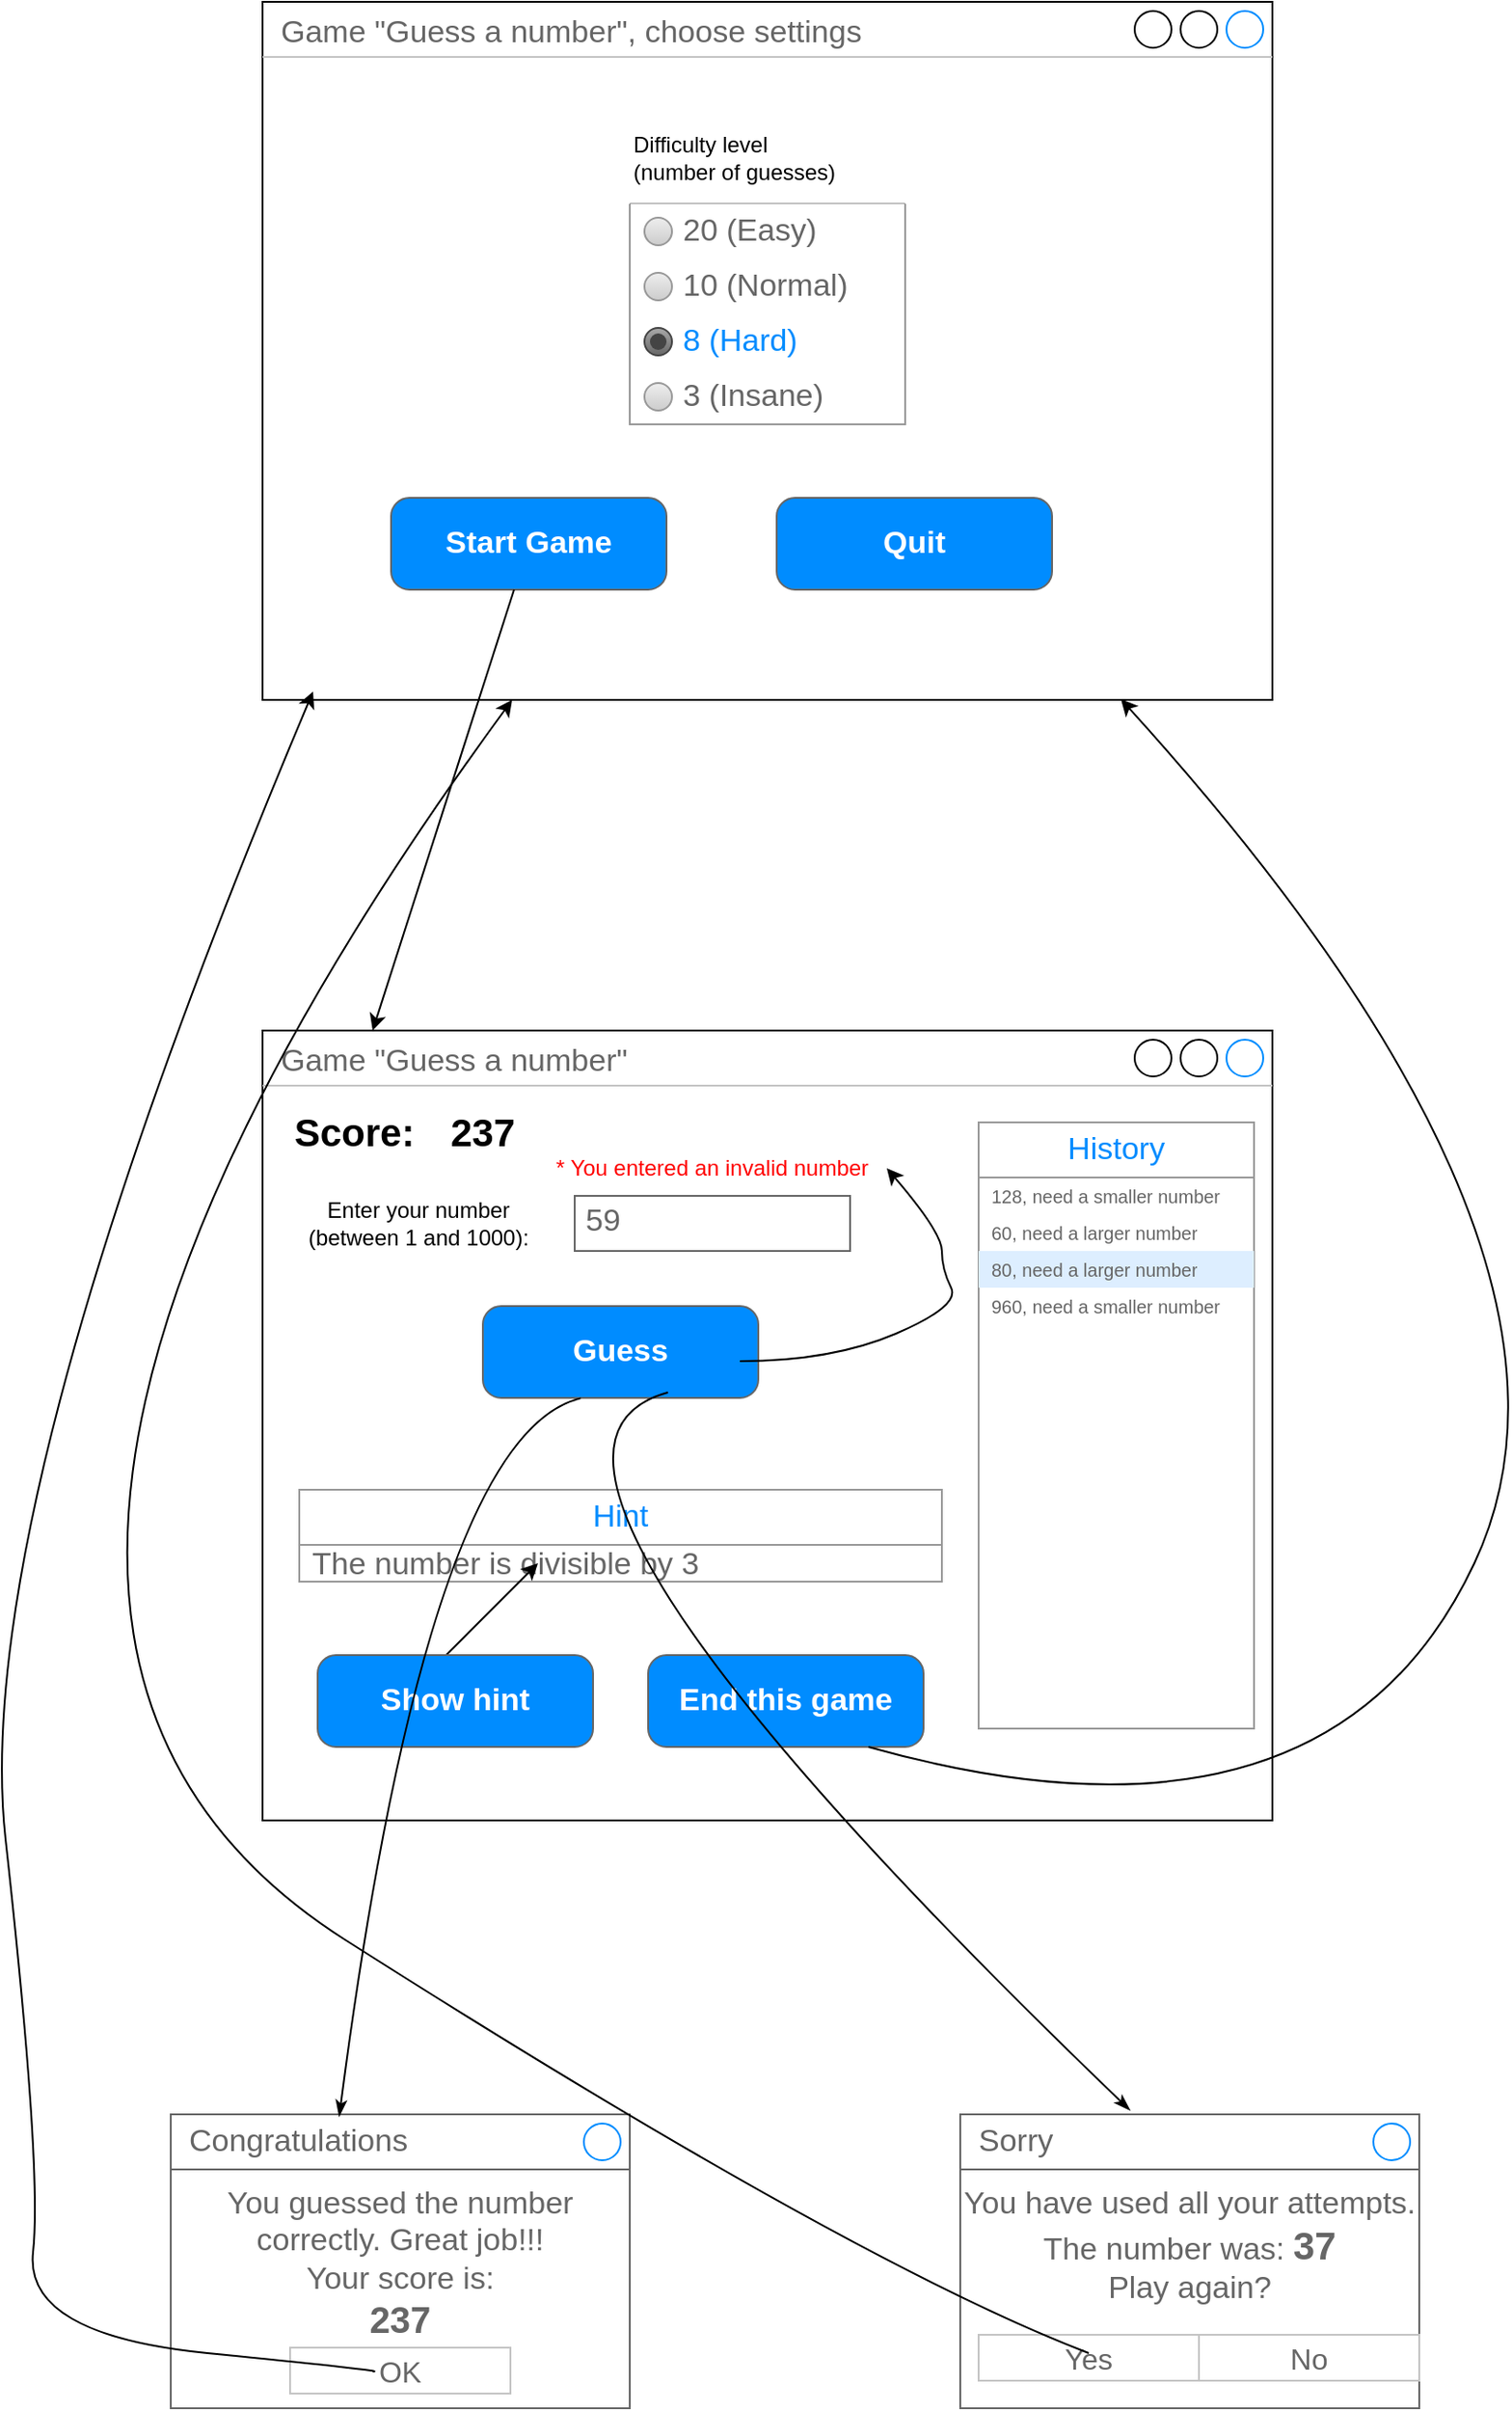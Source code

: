 <mxfile version="24.9.1">
  <diagram name="Page-1" id="Rk88EJ43HZCY3K24_Sjz">
    <mxGraphModel dx="1195" dy="1743" grid="1" gridSize="10" guides="1" tooltips="1" connect="1" arrows="1" fold="1" page="1" pageScale="1" pageWidth="850" pageHeight="1100" math="0" shadow="0">
      <root>
        <mxCell id="0" />
        <mxCell id="1" parent="0" />
        <mxCell id="YvLoKTP2tIBKR_lVpO8Z-1" value="Game &quot;Guess a number&quot;" style="strokeWidth=1;shadow=0;dashed=0;align=center;html=1;shape=mxgraph.mockup.containers.window;align=left;verticalAlign=top;spacingLeft=8;strokeColor2=#008cff;strokeColor3=#c4c4c4;fontColor=#666666;mainText=;fontSize=17;labelBackgroundColor=none;whiteSpace=wrap;" vertex="1" parent="1">
          <mxGeometry x="160" y="160" width="550" height="430" as="geometry" />
        </mxCell>
        <mxCell id="YvLoKTP2tIBKR_lVpO8Z-2" value="Guess" style="strokeWidth=1;shadow=0;dashed=0;align=center;html=1;shape=mxgraph.mockup.buttons.button;strokeColor=#666666;fontColor=#ffffff;mainText=;buttonStyle=round;fontSize=17;fontStyle=1;fillColor=#008cff;whiteSpace=wrap;" vertex="1" parent="1">
          <mxGeometry x="280" y="310" width="150" height="50" as="geometry" />
        </mxCell>
        <mxCell id="YvLoKTP2tIBKR_lVpO8Z-13" value="59" style="strokeWidth=1;shadow=0;dashed=0;align=center;html=1;shape=mxgraph.mockup.text.textBox;fontColor=#666666;align=left;fontSize=17;spacingLeft=4;spacingTop=-3;whiteSpace=wrap;strokeColor=#666666;mainText=" vertex="1" parent="1">
          <mxGeometry x="330" y="250" width="150" height="30" as="geometry" />
        </mxCell>
        <mxCell id="YvLoKTP2tIBKR_lVpO8Z-14" value="Enter your number (between 1 and 1000):" style="text;html=1;align=center;verticalAlign=middle;whiteSpace=wrap;rounded=0;" vertex="1" parent="1">
          <mxGeometry x="180" y="250" width="130" height="30" as="geometry" />
        </mxCell>
        <mxCell id="YvLoKTP2tIBKR_lVpO8Z-19" value="History" style="swimlane;strokeColor=#999999;swimlaneFillColor=#FFFFFF;fillColor=#ffffff;fontColor=#008CFF;fontStyle=0;childLayout=stackLayout;horizontal=1;startSize=30;horizontalStack=0;resizeParent=1;resizeParentMax=0;resizeLast=0;collapsible=0;marginBottom=0;whiteSpace=wrap;html=1;fontSize=17;" vertex="1" parent="1">
          <mxGeometry x="550" y="210" width="150" height="330" as="geometry" />
        </mxCell>
        <mxCell id="YvLoKTP2tIBKR_lVpO8Z-20" value="128, need a smaller number" style="text;spacing=0;strokeColor=none;align=left;verticalAlign=middle;spacingLeft=7;spacingRight=10;overflow=hidden;points=[[0,0.5],[1,0.5]];portConstraint=eastwest;rotatable=0;whiteSpace=wrap;html=1;fillColor=none;fontColor=#666666;fontSize=10;" vertex="1" parent="YvLoKTP2tIBKR_lVpO8Z-19">
          <mxGeometry y="30" width="150" height="20" as="geometry" />
        </mxCell>
        <mxCell id="YvLoKTP2tIBKR_lVpO8Z-21" value="60, need a larger number" style="text;spacing=0;strokeColor=none;align=left;verticalAlign=middle;spacingLeft=7;spacingRight=10;overflow=hidden;points=[[0,0.5],[1,0.5]];portConstraint=eastwest;rotatable=0;whiteSpace=wrap;html=1;rSize=5;fillColor=none;fontColor=#666666;fontSize=10;" vertex="1" parent="YvLoKTP2tIBKR_lVpO8Z-19">
          <mxGeometry y="50" width="150" height="20" as="geometry" />
        </mxCell>
        <mxCell id="YvLoKTP2tIBKR_lVpO8Z-22" value="80, need a larger number" style="text;spacing=0;strokeColor=none;align=left;verticalAlign=middle;spacingLeft=7;spacingRight=10;overflow=hidden;points=[[0,0.5],[1,0.5]];portConstraint=eastwest;rotatable=0;whiteSpace=wrap;html=1;rSize=5;fillColor=#DDEEFF;fontColor=#666666;fontSize=10;" vertex="1" parent="YvLoKTP2tIBKR_lVpO8Z-19">
          <mxGeometry y="70" width="150" height="20" as="geometry" />
        </mxCell>
        <mxCell id="YvLoKTP2tIBKR_lVpO8Z-23" value="960, need a smaller number" style="text;spacing=0;strokeColor=none;align=left;verticalAlign=middle;spacingLeft=7;spacingRight=10;overflow=hidden;points=[[0,0.5],[1,0.5]];portConstraint=eastwest;rotatable=0;whiteSpace=wrap;html=1;fillColor=none;fontColor=#666666;fontSize=10;" vertex="1" parent="YvLoKTP2tIBKR_lVpO8Z-19">
          <mxGeometry y="90" width="150" height="20" as="geometry" />
        </mxCell>
        <mxCell id="YvLoKTP2tIBKR_lVpO8Z-24" value="" style="text;spacing=0;strokeColor=none;align=left;verticalAlign=middle;spacingLeft=7;spacingRight=10;overflow=hidden;points=[[0,0.5],[1,0.5]];portConstraint=eastwest;rotatable=0;whiteSpace=wrap;html=1;fillColor=none;fontColor=#666666;fontSize=17;" vertex="1" parent="YvLoKTP2tIBKR_lVpO8Z-19">
          <mxGeometry y="110" width="150" height="220" as="geometry" />
        </mxCell>
        <mxCell id="YvLoKTP2tIBKR_lVpO8Z-25" value="Hint" style="swimlane;strokeColor=#999999;swimlaneFillColor=#FFFFFF;fillColor=#ffffff;fontColor=#008CFF;fontStyle=0;childLayout=stackLayout;horizontal=1;startSize=30;horizontalStack=0;resizeParent=1;resizeParentMax=0;resizeLast=0;collapsible=0;marginBottom=0;whiteSpace=wrap;html=1;fontSize=17;" vertex="1" parent="1">
          <mxGeometry x="180" y="410" width="350" height="50" as="geometry" />
        </mxCell>
        <mxCell id="YvLoKTP2tIBKR_lVpO8Z-26" value="The number is divisible by 3" style="text;spacing=0;strokeColor=none;align=left;verticalAlign=middle;spacingLeft=7;spacingRight=10;overflow=hidden;points=[[0,0.5],[1,0.5]];portConstraint=eastwest;rotatable=0;whiteSpace=wrap;html=1;fillColor=none;fontColor=#666666;fontSize=17;" vertex="1" parent="YvLoKTP2tIBKR_lVpO8Z-25">
          <mxGeometry y="30" width="350" height="20" as="geometry" />
        </mxCell>
        <mxCell id="YvLoKTP2tIBKR_lVpO8Z-51" value="" style="endArrow=classic;html=1;rounded=0;" edge="1" parent="YvLoKTP2tIBKR_lVpO8Z-25">
          <mxGeometry width="50" height="50" relative="1" as="geometry">
            <mxPoint x="80" y="90" as="sourcePoint" />
            <mxPoint x="130" y="40" as="targetPoint" />
          </mxGeometry>
        </mxCell>
        <mxCell id="YvLoKTP2tIBKR_lVpO8Z-33" value="Game &quot;Guess a number&quot;, choose settings" style="strokeWidth=1;shadow=0;dashed=0;align=center;html=1;shape=mxgraph.mockup.containers.window;align=left;verticalAlign=top;spacingLeft=8;strokeColor2=#008cff;strokeColor3=#c4c4c4;fontColor=#666666;mainText=;fontSize=17;labelBackgroundColor=none;whiteSpace=wrap;" vertex="1" parent="1">
          <mxGeometry x="160" y="-400" width="550" height="380" as="geometry" />
        </mxCell>
        <mxCell id="YvLoKTP2tIBKR_lVpO8Z-31" value="Show hint" style="strokeWidth=1;shadow=0;dashed=0;align=center;html=1;shape=mxgraph.mockup.buttons.button;strokeColor=#666666;fontColor=#ffffff;mainText=;buttonStyle=round;fontSize=17;fontStyle=1;fillColor=#008cff;whiteSpace=wrap;" vertex="1" parent="1">
          <mxGeometry x="190" y="500" width="150" height="50" as="geometry" />
        </mxCell>
        <mxCell id="YvLoKTP2tIBKR_lVpO8Z-34" value="" style="swimlane;strokeColor=#999999;swimlaneFillColor=#FFFFFF;fillColor=#ffffff;fontColor=#666666;fontStyle=0;childLayout=stackLayout;horizontal=1;startSize=0;horizontalStack=0;resizeParent=1;resizeParentMax=0;resizeLast=0;collapsible=0;marginBottom=0;whiteSpace=wrap;html=1;" vertex="1" parent="1">
          <mxGeometry x="360" y="-290" width="150" height="120" as="geometry" />
        </mxCell>
        <mxCell id="YvLoKTP2tIBKR_lVpO8Z-35" value="20 (Easy)" style="text;strokeColor=none;align=left;verticalAlign=middle;spacingLeft=27;spacingRight=10;overflow=hidden;points=[[0,0.5],[1,0.5]];portConstraint=eastwest;rotatable=0;whiteSpace=wrap;html=1;fillColor=none;fontColor=inherit;fontSize=17;" vertex="1" parent="YvLoKTP2tIBKR_lVpO8Z-34">
          <mxGeometry width="150" height="30" as="geometry" />
        </mxCell>
        <mxCell id="YvLoKTP2tIBKR_lVpO8Z-36" value="" style="shape=ellipse;resizable=0;fillColor=#EEEEEE;strokeColor=#999999;gradientColor=#cccccc;html=1;" vertex="1" parent="YvLoKTP2tIBKR_lVpO8Z-35">
          <mxGeometry y="0.5" width="15" height="15" relative="1" as="geometry">
            <mxPoint x="8" y="-7.5" as="offset" />
          </mxGeometry>
        </mxCell>
        <mxCell id="YvLoKTP2tIBKR_lVpO8Z-37" value="10 (Normal)" style="text;strokeColor=none;align=left;verticalAlign=middle;spacingLeft=27;spacingRight=10;overflow=hidden;points=[[0,0.5],[1,0.5]];portConstraint=eastwest;rotatable=0;whiteSpace=wrap;html=1;rSize=5;fillColor=none;fontColor=inherit;fontSize=17;" vertex="1" parent="YvLoKTP2tIBKR_lVpO8Z-34">
          <mxGeometry y="30" width="150" height="30" as="geometry" />
        </mxCell>
        <mxCell id="YvLoKTP2tIBKR_lVpO8Z-38" value="" style="shape=ellipse;resizable=0;fillColor=#EEEEEE;strokeColor=#999999;gradientColor=#cccccc;html=1;" vertex="1" parent="YvLoKTP2tIBKR_lVpO8Z-37">
          <mxGeometry y="0.5" width="15" height="15" relative="1" as="geometry">
            <mxPoint x="8" y="-7.5" as="offset" />
          </mxGeometry>
        </mxCell>
        <mxCell id="YvLoKTP2tIBKR_lVpO8Z-39" value="8 (Hard)" style="text;strokeColor=none;align=left;verticalAlign=middle;spacingLeft=27;spacingRight=10;overflow=hidden;points=[[0,0.5],[1,0.5]];portConstraint=eastwest;rotatable=0;whiteSpace=wrap;html=1;rSize=5;fillColor=none;fontColor=#008CFF;fontSize=17;" vertex="1" parent="YvLoKTP2tIBKR_lVpO8Z-34">
          <mxGeometry y="60" width="150" height="30" as="geometry" />
        </mxCell>
        <mxCell id="YvLoKTP2tIBKR_lVpO8Z-40" value="" style="shape=ellipse;resizable=0;fillColor=#AAAAAA;gradientColor=#666666;strokeColor=#444444;html=1;" vertex="1" parent="YvLoKTP2tIBKR_lVpO8Z-39">
          <mxGeometry y="0.5" width="15" height="15" relative="1" as="geometry">
            <mxPoint x="8" y="-7.5" as="offset" />
          </mxGeometry>
        </mxCell>
        <mxCell id="YvLoKTP2tIBKR_lVpO8Z-41" value="" style="shape=ellipse;resizable=0;fillColor=#444444;strokeColor=none;html=1;" vertex="1" parent="YvLoKTP2tIBKR_lVpO8Z-40">
          <mxGeometry x="0.2" y="0.2" width="9" height="9" relative="1" as="geometry" />
        </mxCell>
        <mxCell id="YvLoKTP2tIBKR_lVpO8Z-42" value="3 (Insane)" style="text;strokeColor=none;align=left;verticalAlign=middle;spacingLeft=27;spacingRight=10;overflow=hidden;points=[[0,0.5],[1,0.5]];portConstraint=eastwest;rotatable=0;whiteSpace=wrap;html=1;fillColor=none;fontColor=inherit;fontSize=17;" vertex="1" parent="YvLoKTP2tIBKR_lVpO8Z-34">
          <mxGeometry y="90" width="150" height="30" as="geometry" />
        </mxCell>
        <mxCell id="YvLoKTP2tIBKR_lVpO8Z-43" value="" style="shape=ellipse;resizable=0;fillColor=#EEEEEE;strokeColor=#999999;gradientColor=#cccccc;html=1;" vertex="1" parent="YvLoKTP2tIBKR_lVpO8Z-42">
          <mxGeometry y="0.5" width="15" height="15" relative="1" as="geometry">
            <mxPoint x="8" y="-7.5" as="offset" />
          </mxGeometry>
        </mxCell>
        <mxCell id="YvLoKTP2tIBKR_lVpO8Z-44" value="Difficulty level (number of guesses)" style="text;html=1;align=left;verticalAlign=middle;whiteSpace=wrap;rounded=0;" vertex="1" parent="1">
          <mxGeometry x="360" y="-330" width="120" height="30" as="geometry" />
        </mxCell>
        <mxCell id="YvLoKTP2tIBKR_lVpO8Z-45" value="Start Game" style="strokeWidth=1;shadow=0;dashed=0;align=center;html=1;shape=mxgraph.mockup.buttons.button;strokeColor=#666666;fontColor=#ffffff;mainText=;buttonStyle=round;fontSize=17;fontStyle=1;fillColor=#008cff;whiteSpace=wrap;" vertex="1" parent="1">
          <mxGeometry x="230" y="-130" width="150" height="50" as="geometry" />
        </mxCell>
        <mxCell id="YvLoKTP2tIBKR_lVpO8Z-47" value="" style="endArrow=classic;html=1;rounded=0;entryX=0.109;entryY=0;entryDx=0;entryDy=0;entryPerimeter=0;" edge="1" parent="1" source="YvLoKTP2tIBKR_lVpO8Z-45" target="YvLoKTP2tIBKR_lVpO8Z-1">
          <mxGeometry width="50" height="50" relative="1" as="geometry">
            <mxPoint x="380" y="-80" as="sourcePoint" />
            <mxPoint x="430" y="-130" as="targetPoint" />
          </mxGeometry>
        </mxCell>
        <mxCell id="YvLoKTP2tIBKR_lVpO8Z-48" value="Quit" style="strokeWidth=1;shadow=0;dashed=0;align=center;html=1;shape=mxgraph.mockup.buttons.button;strokeColor=#666666;fontColor=#ffffff;mainText=;buttonStyle=round;fontSize=17;fontStyle=1;fillColor=#008cff;whiteSpace=wrap;" vertex="1" parent="1">
          <mxGeometry x="440" y="-130" width="150" height="50" as="geometry" />
        </mxCell>
        <mxCell id="YvLoKTP2tIBKR_lVpO8Z-49" value="End this game" style="strokeWidth=1;shadow=0;dashed=0;align=center;html=1;shape=mxgraph.mockup.buttons.button;strokeColor=#666666;fontColor=#ffffff;mainText=;buttonStyle=round;fontSize=17;fontStyle=1;fillColor=#008cff;whiteSpace=wrap;" vertex="1" parent="1">
          <mxGeometry x="370" y="500" width="150" height="50" as="geometry" />
        </mxCell>
        <mxCell id="YvLoKTP2tIBKR_lVpO8Z-50" value="" style="curved=1;endArrow=classic;html=1;rounded=0;entryX=0.85;entryY=0.999;entryDx=0;entryDy=0;entryPerimeter=0;" edge="1" parent="1" source="YvLoKTP2tIBKR_lVpO8Z-49" target="YvLoKTP2tIBKR_lVpO8Z-33">
          <mxGeometry width="50" height="50" relative="1" as="geometry">
            <mxPoint x="440" y="550" as="sourcePoint" />
            <mxPoint x="490" y="500" as="targetPoint" />
            <Array as="points">
              <mxPoint x="490" y="550" />
              <mxPoint x="740" y="620" />
              <mxPoint x="900" y="280" />
            </Array>
          </mxGeometry>
        </mxCell>
        <mxCell id="YvLoKTP2tIBKR_lVpO8Z-52" value="&lt;b&gt;&lt;font style=&quot;font-size: 21px;&quot;&gt;Score:&lt;/font&gt;&lt;/b&gt;" style="text;html=1;align=center;verticalAlign=middle;whiteSpace=wrap;rounded=0;" vertex="1" parent="1">
          <mxGeometry x="180" y="200" width="60" height="30" as="geometry" />
        </mxCell>
        <mxCell id="YvLoKTP2tIBKR_lVpO8Z-53" value="&lt;b&gt;&lt;font style=&quot;font-size: 21px;&quot;&gt;237&lt;/font&gt;&lt;/b&gt;" style="text;html=1;align=center;verticalAlign=middle;whiteSpace=wrap;rounded=0;" vertex="1" parent="1">
          <mxGeometry x="250" y="200" width="60" height="30" as="geometry" />
        </mxCell>
        <mxCell id="YvLoKTP2tIBKR_lVpO8Z-54" value="You guessed the number correctly. Great job!!!&lt;br&gt;Your score is:&lt;div&gt;&lt;b&gt;&lt;font style=&quot;font-size: 20px;&quot;&gt;237&lt;/font&gt;&lt;/b&gt;&lt;/div&gt;" style="strokeWidth=1;shadow=0;dashed=0;align=center;html=1;shape=mxgraph.mockup.containers.rrect;rSize=0;strokeColor=#666666;fontColor=#666666;fontSize=17;verticalAlign=top;whiteSpace=wrap;fillColor=#ffffff;spacingTop=32;" vertex="1" parent="1">
          <mxGeometry x="110" y="750" width="250" height="160" as="geometry" />
        </mxCell>
        <mxCell id="YvLoKTP2tIBKR_lVpO8Z-55" value="Congratulations" style="strokeWidth=1;shadow=0;dashed=0;align=center;html=1;shape=mxgraph.mockup.containers.rrect;rSize=0;fontSize=17;fontColor=#666666;strokeColor=#666666;align=left;spacingLeft=8;fillColor=#ffffff;resizeWidth=1;whiteSpace=wrap;" vertex="1" parent="YvLoKTP2tIBKR_lVpO8Z-54">
          <mxGeometry width="250" height="30" relative="1" as="geometry" />
        </mxCell>
        <mxCell id="YvLoKTP2tIBKR_lVpO8Z-56" value="" style="shape=ellipse;strokeColor=#008cff;resizable=0;fillColor=none;html=1;" vertex="1" parent="YvLoKTP2tIBKR_lVpO8Z-55">
          <mxGeometry x="1" y="0.5" width="20" height="20" relative="1" as="geometry">
            <mxPoint x="-25" y="-10" as="offset" />
          </mxGeometry>
        </mxCell>
        <mxCell id="YvLoKTP2tIBKR_lVpO8Z-57" value="OK" style="strokeWidth=1;shadow=0;dashed=0;align=center;html=1;shape=mxgraph.mockup.containers.rrect;rSize=0;fontSize=16;fontColor=#666666;strokeColor=#c4c4c4;resizable=0;whiteSpace=wrap;fillColor=#ffffff;" vertex="1" parent="YvLoKTP2tIBKR_lVpO8Z-54">
          <mxGeometry x="0.5" y="1" width="120" height="25" relative="1" as="geometry">
            <mxPoint x="-60" y="-33" as="offset" />
          </mxGeometry>
        </mxCell>
        <mxCell id="YvLoKTP2tIBKR_lVpO8Z-62" value="" style="curved=1;endArrow=classic;html=1;rounded=0;entryX=0.05;entryY=0.988;entryDx=0;entryDy=0;entryPerimeter=0;" edge="1" parent="YvLoKTP2tIBKR_lVpO8Z-54" target="YvLoKTP2tIBKR_lVpO8Z-33">
          <mxGeometry width="50" height="50" relative="1" as="geometry">
            <mxPoint x="110" y="140" as="sourcePoint" />
            <mxPoint x="190" y="90" as="targetPoint" />
            <Array as="points">
              <mxPoint x="120" y="140" />
              <mxPoint x="-80" y="120" />
              <mxPoint x="-70" y="30" />
              <mxPoint x="-110" y="-330" />
            </Array>
          </mxGeometry>
        </mxCell>
        <mxCell id="YvLoKTP2tIBKR_lVpO8Z-58" value="You have used all your attempts. The number was: &lt;font style=&quot;&quot;&gt;&lt;b style=&quot;font-size: 21px;&quot;&gt;37&lt;/b&gt;&lt;br&gt;&lt;font&gt;Play again?&lt;/font&gt;&lt;/font&gt;" style="strokeWidth=1;shadow=0;dashed=0;align=center;html=1;shape=mxgraph.mockup.containers.rrect;rSize=0;strokeColor=#666666;fontColor=#666666;fontSize=17;verticalAlign=top;whiteSpace=wrap;fillColor=#ffffff;spacingTop=32;" vertex="1" parent="1">
          <mxGeometry x="540" y="750" width="250" height="160" as="geometry" />
        </mxCell>
        <mxCell id="YvLoKTP2tIBKR_lVpO8Z-59" value="Sorry" style="strokeWidth=1;shadow=0;dashed=0;align=center;html=1;shape=mxgraph.mockup.containers.rrect;rSize=0;fontSize=17;fontColor=#666666;strokeColor=#666666;align=left;spacingLeft=8;fillColor=#ffffff;resizeWidth=1;whiteSpace=wrap;" vertex="1" parent="YvLoKTP2tIBKR_lVpO8Z-58">
          <mxGeometry width="250" height="30" relative="1" as="geometry" />
        </mxCell>
        <mxCell id="YvLoKTP2tIBKR_lVpO8Z-60" value="" style="shape=ellipse;strokeColor=#008cff;resizable=0;fillColor=none;html=1;" vertex="1" parent="YvLoKTP2tIBKR_lVpO8Z-59">
          <mxGeometry x="1" y="0.5" width="20" height="20" relative="1" as="geometry">
            <mxPoint x="-25" y="-10" as="offset" />
          </mxGeometry>
        </mxCell>
        <mxCell id="YvLoKTP2tIBKR_lVpO8Z-61" value="Yes" style="strokeWidth=1;shadow=0;dashed=0;align=center;html=1;shape=mxgraph.mockup.containers.rrect;rSize=0;fontSize=16;fontColor=#666666;strokeColor=#c4c4c4;resizable=0;whiteSpace=wrap;fillColor=#ffffff;" vertex="1" parent="YvLoKTP2tIBKR_lVpO8Z-58">
          <mxGeometry x="0.5" y="1" width="120" height="25" relative="1" as="geometry">
            <mxPoint x="-115" y="-40" as="offset" />
          </mxGeometry>
        </mxCell>
        <mxCell id="YvLoKTP2tIBKR_lVpO8Z-63" value="No" style="strokeWidth=1;shadow=0;dashed=0;align=center;html=1;shape=mxgraph.mockup.containers.rrect;rSize=0;fontSize=16;fontColor=#666666;strokeColor=#c4c4c4;resizable=0;whiteSpace=wrap;fillColor=#ffffff;" vertex="1" parent="YvLoKTP2tIBKR_lVpO8Z-58">
          <mxGeometry x="130.0" y="120" width="120" height="25" as="geometry" />
        </mxCell>
        <mxCell id="YvLoKTP2tIBKR_lVpO8Z-64" value="" style="curved=1;endArrow=classic;html=1;rounded=0;" edge="1" parent="YvLoKTP2tIBKR_lVpO8Z-58" target="YvLoKTP2tIBKR_lVpO8Z-33">
          <mxGeometry width="50" height="50" relative="1" as="geometry">
            <mxPoint x="70" y="130" as="sourcePoint" />
            <mxPoint x="120" y="80" as="targetPoint" />
            <Array as="points">
              <mxPoint x="-60" y="80" />
              <mxPoint x="-610" y="-270" />
            </Array>
          </mxGeometry>
        </mxCell>
        <mxCell id="YvLoKTP2tIBKR_lVpO8Z-65" value="* You entered an invalid number" style="text;html=1;align=center;verticalAlign=middle;whiteSpace=wrap;rounded=0;fontColor=#ff0000;" vertex="1" parent="1">
          <mxGeometry x="310" y="220" width="190" height="30" as="geometry" />
        </mxCell>
        <mxCell id="YvLoKTP2tIBKR_lVpO8Z-66" value="" style="curved=1;endArrow=classic;html=1;rounded=0;entryX=1;entryY=0.5;entryDx=0;entryDy=0;" edge="1" parent="1" target="YvLoKTP2tIBKR_lVpO8Z-65">
          <mxGeometry width="50" height="50" relative="1" as="geometry">
            <mxPoint x="420" y="340" as="sourcePoint" />
            <mxPoint x="470" y="290" as="targetPoint" />
            <Array as="points">
              <mxPoint x="470" y="340" />
              <mxPoint x="540" y="310" />
              <mxPoint x="530" y="290" />
              <mxPoint x="530" y="270" />
            </Array>
          </mxGeometry>
        </mxCell>
        <mxCell id="YvLoKTP2tIBKR_lVpO8Z-68" value="" style="curved=1;endArrow=none;html=1;rounded=0;startArrow=classicThin;startFill=1;endFill=0;entryX=0.355;entryY=1.004;entryDx=0;entryDy=0;entryPerimeter=0;exitX=0.367;exitY=0.039;exitDx=0;exitDy=0;exitPerimeter=0;" edge="1" parent="1" source="YvLoKTP2tIBKR_lVpO8Z-55" target="YvLoKTP2tIBKR_lVpO8Z-2">
          <mxGeometry width="50" height="50" relative="1" as="geometry">
            <mxPoint x="240" y="610" as="sourcePoint" />
            <mxPoint x="250" y="330" as="targetPoint" />
            <Array as="points">
              <mxPoint x="250" y="380" />
            </Array>
          </mxGeometry>
        </mxCell>
        <mxCell id="YvLoKTP2tIBKR_lVpO8Z-69" value="" style="curved=1;endArrow=none;html=1;rounded=0;startArrow=classicThin;startFill=1;endFill=0;entryX=0.672;entryY=0.94;entryDx=0;entryDy=0;entryPerimeter=0;exitX=0.37;exitY=-0.072;exitDx=0;exitDy=0;exitPerimeter=0;" edge="1" parent="1" source="YvLoKTP2tIBKR_lVpO8Z-59" target="YvLoKTP2tIBKR_lVpO8Z-2">
          <mxGeometry width="50" height="50" relative="1" as="geometry">
            <mxPoint x="212" y="761" as="sourcePoint" />
            <mxPoint x="343" y="370" as="targetPoint" />
            <Array as="points">
              <mxPoint x="260" y="390" />
            </Array>
          </mxGeometry>
        </mxCell>
      </root>
    </mxGraphModel>
  </diagram>
</mxfile>
